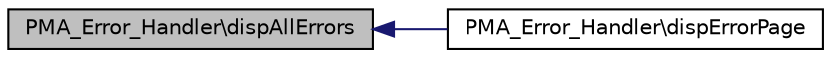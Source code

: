 digraph G
{
  edge [fontname="Helvetica",fontsize="10",labelfontname="Helvetica",labelfontsize="10"];
  node [fontname="Helvetica",fontsize="10",shape=record];
  rankdir="LR";
  Node1 [label="PMA_Error_Handler\\dispAllErrors",height=0.2,width=0.4,color="black", fillcolor="grey75", style="filled" fontcolor="black"];
  Node1 -> Node2 [dir="back",color="midnightblue",fontsize="10",style="solid",fontname="Helvetica"];
  Node2 [label="PMA_Error_Handler\\dispErrorPage",height=0.2,width=0.4,color="black", fillcolor="white", style="filled",URL="$classPMA__Error__Handler.html#a983a21b0a84c1613a52d7fb73850e4e9",tooltip="display the whole error page with all errors"];
}
